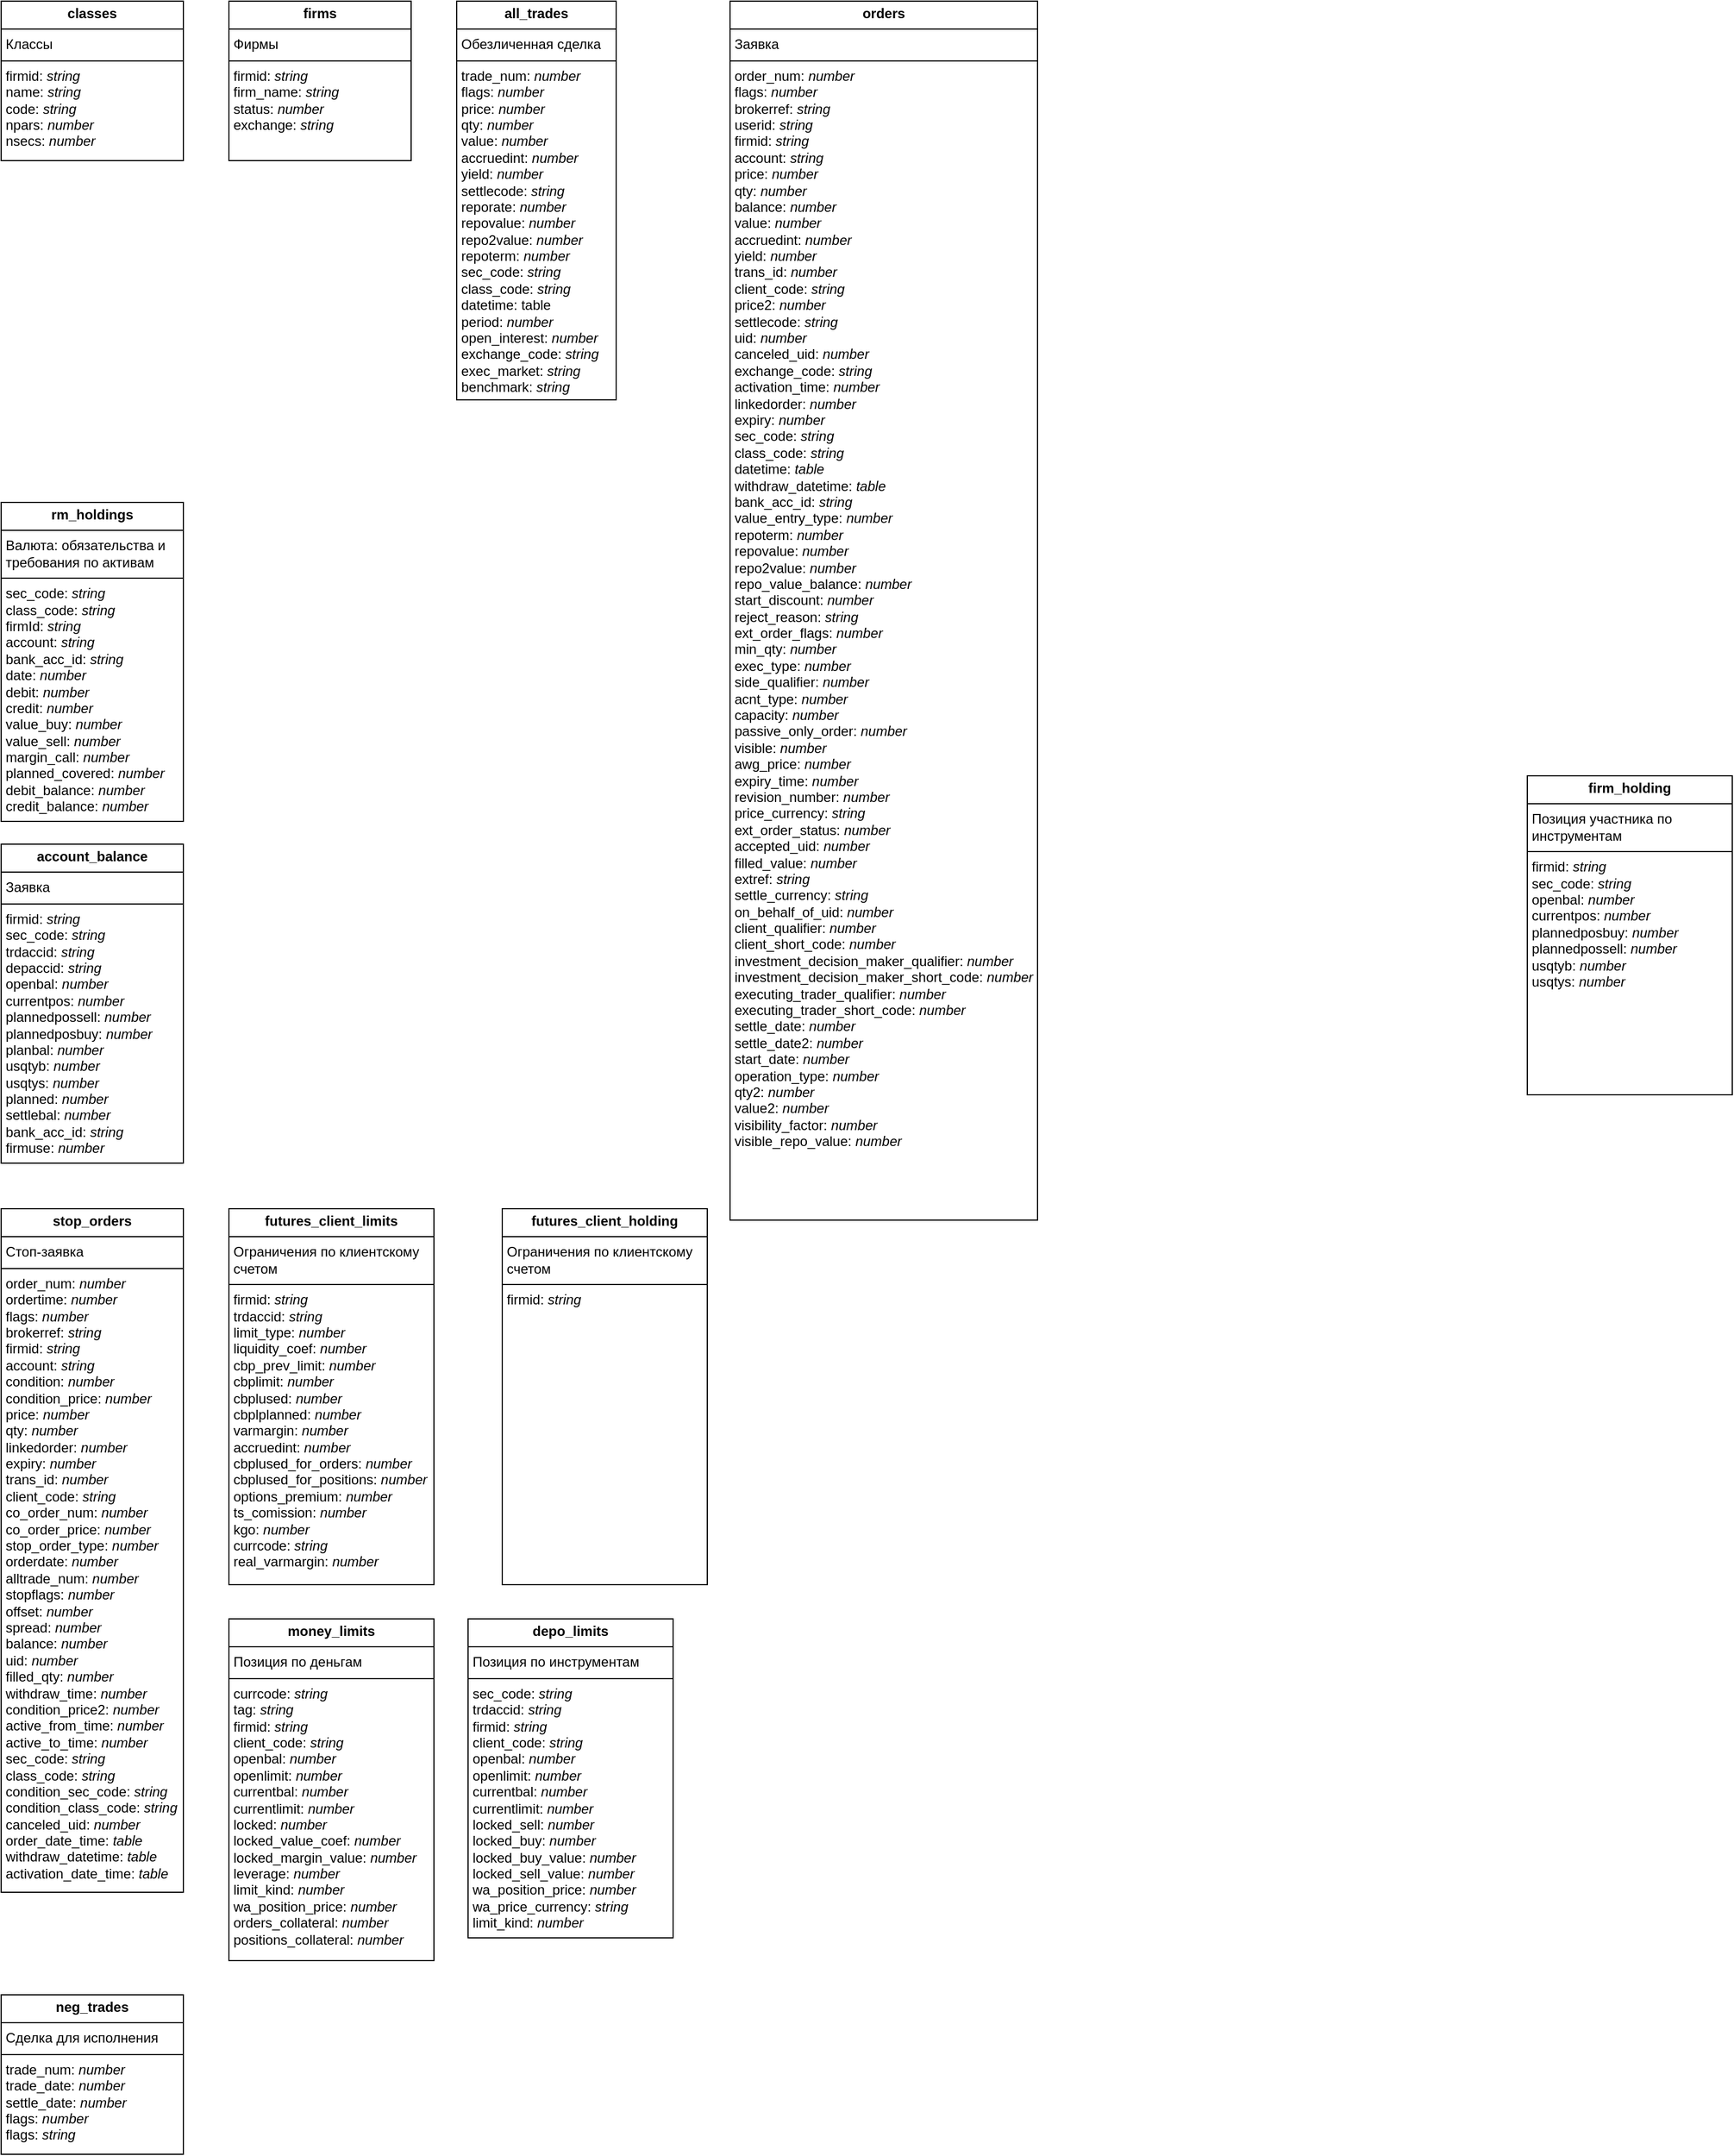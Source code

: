 <mxfile version="25.0.3">
  <diagram name="Page-1" id="c4acf3e9-155e-7222-9cf6-157b1a14988f">
    <mxGraphModel dx="1143" dy="1755" grid="1" gridSize="10" guides="1" tooltips="1" connect="1" arrows="1" fold="1" page="1" pageScale="1" pageWidth="850" pageHeight="1100" background="none" math="0" shadow="0">
      <root>
        <mxCell id="0" />
        <mxCell id="1" parent="0" />
        <mxCell id="q_UCc-18Xy8fkIxG4art-5" value="&lt;p style=&quot;margin:0px;margin-top:4px;text-align:center;&quot;&gt;&lt;b&gt;rm_holdings&lt;/b&gt;&lt;/p&gt;&lt;hr size=&quot;1&quot; style=&quot;border-style:solid;&quot;&gt;&lt;p style=&quot;margin:0px;margin-left:4px;&quot;&gt;Валюта: обязательства и требования по активам&lt;/p&gt;&lt;hr size=&quot;1&quot; style=&quot;border-style:solid;&quot;&gt;&lt;p style=&quot;margin:0px;margin-left:4px;&quot;&gt;sec_code: &lt;i&gt;string&lt;/i&gt;&lt;/p&gt;&lt;p style=&quot;margin:0px;margin-left:4px;&quot;&gt;class_code:&amp;nbsp;&lt;i style=&quot;background-color: initial;&quot;&gt;string&lt;/i&gt;&lt;/p&gt;&lt;p style=&quot;margin:0px;margin-left:4px;&quot;&gt;&lt;span style=&quot;background-color: initial;&quot;&gt;firmId:&amp;nbsp;&lt;/span&gt;&lt;i style=&quot;background-color: initial;&quot;&gt;string&lt;/i&gt;&lt;/p&gt;&lt;p style=&quot;margin:0px;margin-left:4px;&quot;&gt;&lt;span style=&quot;background-color: initial;&quot;&gt;account:&amp;nbsp;&lt;/span&gt;&lt;i style=&quot;background-color: initial;&quot;&gt;string&lt;/i&gt;&lt;/p&gt;&lt;p style=&quot;margin:0px;margin-left:4px;&quot;&gt;&lt;span style=&quot;background-color: initial;&quot;&gt;bank_acc_id:&amp;nbsp;&lt;/span&gt;&lt;i style=&quot;background-color: initial;&quot;&gt;string&lt;/i&gt;&lt;/p&gt;&lt;p style=&quot;margin:0px;margin-left:4px;&quot;&gt;&lt;span style=&quot;background-color: initial;&quot;&gt;date:&amp;nbsp;&lt;/span&gt;&lt;span style=&quot;background-color: initial;&quot;&gt;&lt;i&gt;number&lt;/i&gt;&lt;/span&gt;&lt;/p&gt;&lt;p style=&quot;margin:0px;margin-left:4px;&quot;&gt;&lt;span style=&quot;background-color: initial;&quot;&gt;debit:&amp;nbsp;&lt;/span&gt;&lt;i style=&quot;background-color: initial;&quot;&gt;number&lt;/i&gt;&lt;/p&gt;&lt;p style=&quot;margin:0px;margin-left:4px;&quot;&gt;&lt;span style=&quot;background-color: initial;&quot;&gt;credit:&amp;nbsp;&lt;/span&gt;&lt;i style=&quot;background-color: initial;&quot;&gt;number&lt;/i&gt;&lt;/p&gt;&lt;p style=&quot;margin:0px;margin-left:4px;&quot;&gt;&lt;span style=&quot;background-color: initial;&quot;&gt;value_buy:&amp;nbsp;&lt;/span&gt;&lt;i style=&quot;background-color: initial;&quot;&gt;number&lt;/i&gt;&lt;/p&gt;&lt;p style=&quot;margin:0px;margin-left:4px;&quot;&gt;&lt;span style=&quot;background-color: initial;&quot;&gt;value_sell:&amp;nbsp;&lt;/span&gt;&lt;i style=&quot;background-color: initial;&quot;&gt;number&lt;/i&gt;&lt;/p&gt;&lt;p style=&quot;margin:0px;margin-left:4px;&quot;&gt;&lt;span style=&quot;background-color: initial;&quot;&gt;margin_call:&amp;nbsp;&lt;/span&gt;&lt;i style=&quot;background-color: initial;&quot;&gt;number&lt;/i&gt;&lt;/p&gt;&lt;p style=&quot;margin:0px;margin-left:4px;&quot;&gt;&lt;span style=&quot;background-color: initial;&quot;&gt;planned_covered:&amp;nbsp;&lt;/span&gt;&lt;i style=&quot;background-color: initial;&quot;&gt;number&lt;/i&gt;&lt;/p&gt;&lt;p style=&quot;margin:0px;margin-left:4px;&quot;&gt;&lt;span style=&quot;background-color: initial;&quot;&gt;debit_balance:&amp;nbsp;&lt;/span&gt;&lt;i style=&quot;background-color: initial;&quot;&gt;number&lt;/i&gt;&lt;/p&gt;&lt;p style=&quot;margin:0px;margin-left:4px;&quot;&gt;&lt;span style=&quot;background-color: initial;&quot;&gt;credit_balance:&amp;nbsp;&lt;/span&gt;&lt;i style=&quot;background-color: initial;&quot;&gt;number&lt;/i&gt;&lt;/p&gt;&lt;p style=&quot;margin:0px;margin-left:4px;&quot;&gt;&lt;span style=&quot;background-color: initial;&quot;&gt;&lt;i&gt;&lt;br&gt;&lt;/i&gt;&lt;/span&gt;&lt;/p&gt;" style="verticalAlign=top;align=left;overflow=fill;html=1;whiteSpace=wrap;" vertex="1" parent="1">
          <mxGeometry x="40" y="40" width="160" height="280" as="geometry" />
        </mxCell>
        <mxCell id="q_UCc-18Xy8fkIxG4art-6" value="&lt;p style=&quot;margin:0px;margin-top:4px;text-align:center;&quot;&gt;&lt;b&gt;classes&lt;/b&gt;&lt;/p&gt;&lt;hr size=&quot;1&quot; style=&quot;border-style:solid;&quot;&gt;&lt;p style=&quot;margin:0px;margin-left:4px;&quot;&gt;Классы&lt;/p&gt;&lt;hr size=&quot;1&quot; style=&quot;border-style:solid;&quot;&gt;&lt;p style=&quot;margin:0px;margin-left:4px;&quot;&gt;firmid: &lt;i&gt;string&lt;/i&gt;&lt;/p&gt;&lt;p style=&quot;margin:0px;margin-left:4px;&quot;&gt;name:&amp;nbsp;&lt;i style=&quot;background-color: initial;&quot;&gt;string&lt;/i&gt;&lt;/p&gt;&lt;p style=&quot;margin:0px;margin-left:4px;&quot;&gt;&lt;span style=&quot;background-color: initial;&quot;&gt;code:&amp;nbsp;&lt;/span&gt;&lt;i style=&quot;background-color: initial;&quot;&gt;string&lt;/i&gt;&lt;/p&gt;&lt;p style=&quot;margin:0px;margin-left:4px;&quot;&gt;&lt;span style=&quot;background-color: initial;&quot;&gt;npars:&amp;nbsp;&lt;/span&gt;&lt;span style=&quot;background-color: initial;&quot;&gt;&lt;i&gt;number&lt;/i&gt;&lt;/span&gt;&lt;/p&gt;&lt;p style=&quot;margin:0px;margin-left:4px;&quot;&gt;&lt;span style=&quot;background-color: initial;&quot;&gt;nsecs:&amp;nbsp;&lt;/span&gt;&lt;i style=&quot;background-color: initial;&quot;&gt;number&lt;/i&gt;&lt;/p&gt;&lt;p style=&quot;margin:0px;margin-left:4px;&quot;&gt;&lt;span style=&quot;background-color: initial;&quot;&gt;&lt;i&gt;&lt;br&gt;&lt;/i&gt;&lt;/span&gt;&lt;/p&gt;" style="verticalAlign=top;align=left;overflow=fill;html=1;whiteSpace=wrap;" vertex="1" parent="1">
          <mxGeometry x="40" y="-400" width="160" height="140" as="geometry" />
        </mxCell>
        <mxCell id="q_UCc-18Xy8fkIxG4art-7" value="&lt;p style=&quot;margin:0px;margin-top:4px;text-align:center;&quot;&gt;&lt;b&gt;all_trades&lt;/b&gt;&lt;/p&gt;&lt;hr size=&quot;1&quot; style=&quot;border-style:solid;&quot;&gt;&lt;p style=&quot;margin:0px;margin-left:4px;&quot;&gt;Обезличенная сделка&lt;/p&gt;&lt;hr size=&quot;1&quot; style=&quot;border-style:solid;&quot;&gt;&lt;p style=&quot;margin:0px;margin-left:4px;&quot;&gt;trade_num:&amp;nbsp;&lt;i style=&quot;background-color: initial;&quot;&gt;number&lt;/i&gt;&lt;/p&gt;&lt;p style=&quot;margin:0px;margin-left:4px;&quot;&gt;flags:&amp;nbsp;&lt;i style=&quot;background-color: initial;&quot;&gt;number&lt;/i&gt;&lt;/p&gt;&lt;p style=&quot;margin:0px;margin-left:4px;&quot;&gt;&lt;span style=&quot;background-color: initial;&quot;&gt;price:&amp;nbsp;&lt;/span&gt;&lt;i style=&quot;background-color: initial;&quot;&gt;number&lt;/i&gt;&lt;/p&gt;&lt;p style=&quot;margin:0px;margin-left:4px;&quot;&gt;qty:&amp;nbsp;&lt;i style=&quot;background-color: initial;&quot;&gt;number&lt;/i&gt;&lt;/p&gt;&lt;p style=&quot;margin:0px;margin-left:4px;&quot;&gt;&lt;span style=&quot;background-color: initial;&quot;&gt;value:&amp;nbsp;&lt;/span&gt;&lt;i style=&quot;background-color: initial;&quot;&gt;number&lt;/i&gt;&lt;/p&gt;&lt;p style=&quot;margin:0px;margin-left:4px;&quot;&gt;accruedint:&amp;nbsp;&lt;i style=&quot;background-color: initial;&quot;&gt;number&lt;/i&gt;&lt;/p&gt;&lt;p style=&quot;margin:0px;margin-left:4px;&quot;&gt;yield:&amp;nbsp;&lt;i style=&quot;background-color: initial;&quot;&gt;number&lt;/i&gt;&lt;/p&gt;&lt;p style=&quot;margin:0px;margin-left:4px;&quot;&gt;&lt;span style=&quot;background-color: initial;&quot;&gt;settlecode:&amp;nbsp;&lt;/span&gt;&lt;span style=&quot;background-color: initial;&quot;&gt;&lt;i&gt;string&lt;/i&gt;&lt;/span&gt;&lt;/p&gt;&lt;p style=&quot;margin:0px;margin-left:4px;&quot;&gt;reporate:&amp;nbsp;&lt;i style=&quot;background-color: initial;&quot;&gt;number&lt;/i&gt;&lt;/p&gt;&lt;p style=&quot;margin:0px;margin-left:4px;&quot;&gt;&lt;span style=&quot;background-color: initial;&quot;&gt;repovalue:&amp;nbsp;&lt;/span&gt;&lt;i style=&quot;background-color: initial;&quot;&gt;number&lt;/i&gt;&lt;/p&gt;&lt;p style=&quot;margin:0px;margin-left:4px;&quot;&gt;&lt;span style=&quot;background-color: initial;&quot;&gt;repo2value:&amp;nbsp;&lt;/span&gt;&lt;i style=&quot;background-color: initial;&quot;&gt;number&lt;/i&gt;&lt;/p&gt;&lt;p style=&quot;margin:0px;margin-left:4px;&quot;&gt;repoterm:&amp;nbsp;&lt;i style=&quot;background-color: initial;&quot;&gt;number&lt;/i&gt;&lt;/p&gt;&lt;p style=&quot;margin:0px;margin-left:4px;&quot;&gt;&lt;span style=&quot;background-color: initial;&quot;&gt;sec_code:&amp;nbsp;&lt;/span&gt;&lt;i style=&quot;background-color: initial;&quot;&gt;string&lt;/i&gt;&lt;/p&gt;&lt;p style=&quot;margin:0px;margin-left:4px;&quot;&gt;&lt;span style=&quot;background-color: initial;&quot;&gt;class_code:&amp;nbsp;&lt;/span&gt;&lt;i style=&quot;background-color: initial;&quot;&gt;string&lt;/i&gt;&lt;/p&gt;&lt;p style=&quot;margin:0px;margin-left:4px;&quot;&gt;datetime: table&lt;/p&gt;&lt;p style=&quot;margin:0px;margin-left:4px;&quot;&gt;period:&amp;nbsp;&lt;i style=&quot;background-color: initial;&quot;&gt;number&lt;/i&gt;&lt;/p&gt;&lt;p style=&quot;margin:0px;margin-left:4px;&quot;&gt;&lt;span style=&quot;background-color: initial;&quot;&gt;open_interest:&amp;nbsp;&lt;/span&gt;&lt;i style=&quot;background-color: initial;&quot;&gt;number&lt;/i&gt;&lt;/p&gt;&lt;p style=&quot;margin:0px;margin-left:4px;&quot;&gt;exchange_code:&amp;nbsp;&lt;i style=&quot;background-color: initial;&quot;&gt;string&lt;/i&gt;&lt;/p&gt;&lt;p style=&quot;margin:0px;margin-left:4px;&quot;&gt;exec_market:&amp;nbsp;&lt;i style=&quot;background-color: initial;&quot;&gt;string&lt;/i&gt;&lt;/p&gt;&lt;p style=&quot;margin:0px;margin-left:4px;&quot;&gt;&lt;span style=&quot;background-color: initial;&quot;&gt;benchmark:&amp;nbsp;&lt;/span&gt;&lt;i style=&quot;background-color: initial;&quot;&gt;string&lt;/i&gt;&lt;/p&gt;" style="verticalAlign=top;align=left;overflow=fill;html=1;whiteSpace=wrap;" vertex="1" parent="1">
          <mxGeometry x="440" y="-400" width="140" height="350" as="geometry" />
        </mxCell>
        <mxCell id="q_UCc-18Xy8fkIxG4art-8" value="&lt;p style=&quot;margin:0px;margin-top:4px;text-align:center;&quot;&gt;&lt;b&gt;orders&lt;/b&gt;&lt;/p&gt;&lt;hr size=&quot;1&quot; style=&quot;border-style:solid;&quot;&gt;&lt;p style=&quot;margin:0px;margin-left:4px;&quot;&gt;Заявка&amp;nbsp;&lt;/p&gt;&lt;hr size=&quot;1&quot; style=&quot;border-style:solid;&quot;&gt;&lt;p style=&quot;margin:0px;margin-left:4px;&quot;&gt;order_num:&amp;nbsp;&lt;i style=&quot;background-color: initial;&quot;&gt;number&lt;/i&gt;&lt;/p&gt;&lt;p style=&quot;margin:0px;margin-left:4px;&quot;&gt;&lt;span style=&quot;background-color: initial;&quot;&gt;flags:&amp;nbsp;&lt;/span&gt;&lt;i style=&quot;background-color: initial;&quot;&gt;number&lt;/i&gt;&lt;/p&gt;&lt;p style=&quot;margin:0px;margin-left:4px;&quot;&gt;&lt;span style=&quot;background-color: initial;&quot;&gt;brokerref:&amp;nbsp;&lt;/span&gt;&lt;i style=&quot;background-color: initial;&quot;&gt;string&lt;/i&gt;&lt;/p&gt;&lt;p style=&quot;margin:0px;margin-left:4px;&quot;&gt;&lt;span style=&quot;background-color: initial;&quot;&gt;userid:&amp;nbsp;&lt;/span&gt;&lt;i style=&quot;background-color: initial;&quot;&gt;string&lt;/i&gt;&lt;/p&gt;&lt;p style=&quot;margin:0px;margin-left:4px;&quot;&gt;&lt;span style=&quot;background-color: initial;&quot;&gt;firmid:&amp;nbsp;&lt;/span&gt;&lt;i style=&quot;background-color: initial;&quot;&gt;string&lt;/i&gt;&lt;/p&gt;&lt;p style=&quot;margin:0px;margin-left:4px;&quot;&gt;&lt;span style=&quot;background-color: initial;&quot;&gt;account:&amp;nbsp;&lt;/span&gt;&lt;i style=&quot;background-color: initial;&quot;&gt;string&lt;/i&gt;&lt;/p&gt;&lt;p style=&quot;margin:0px;margin-left:4px;&quot;&gt;&lt;span style=&quot;background-color: initial;&quot;&gt;price:&amp;nbsp;&lt;/span&gt;&lt;i style=&quot;background-color: initial;&quot;&gt;number&lt;/i&gt;&lt;/p&gt;&lt;p style=&quot;margin:0px;margin-left:4px;&quot;&gt;&lt;span style=&quot;background-color: initial;&quot;&gt;qty:&amp;nbsp;&lt;/span&gt;&lt;i style=&quot;background-color: initial;&quot;&gt;number&lt;/i&gt;&lt;/p&gt;&lt;p style=&quot;margin:0px;margin-left:4px;&quot;&gt;&lt;span style=&quot;background-color: initial;&quot;&gt;balance:&amp;nbsp;&lt;/span&gt;&lt;i style=&quot;background-color: initial;&quot;&gt;number&lt;/i&gt;&lt;/p&gt;&lt;p style=&quot;margin:0px;margin-left:4px;&quot;&gt;&lt;span style=&quot;background-color: initial;&quot;&gt;value:&amp;nbsp;&lt;/span&gt;&lt;i style=&quot;background-color: initial;&quot;&gt;number&lt;/i&gt;&lt;/p&gt;&lt;p style=&quot;margin:0px;margin-left:4px;&quot;&gt;&lt;span style=&quot;background-color: initial;&quot;&gt;accruedint:&amp;nbsp;&lt;/span&gt;&lt;i style=&quot;background-color: initial;&quot;&gt;number&lt;/i&gt;&lt;/p&gt;&lt;p style=&quot;margin:0px;margin-left:4px;&quot;&gt;&lt;span style=&quot;background-color: initial;&quot;&gt;yield:&amp;nbsp;&lt;/span&gt;&lt;i style=&quot;background-color: initial;&quot;&gt;number&lt;/i&gt;&lt;/p&gt;&lt;p style=&quot;margin:0px;margin-left:4px;&quot;&gt;&lt;span style=&quot;background-color: initial;&quot;&gt;trans_id:&amp;nbsp;&lt;/span&gt;&lt;i style=&quot;background-color: initial;&quot;&gt;number&lt;/i&gt;&lt;/p&gt;&lt;p style=&quot;margin:0px;margin-left:4px;&quot;&gt;&lt;span style=&quot;background-color: initial;&quot;&gt;client_code:&amp;nbsp;&lt;/span&gt;&lt;i style=&quot;background-color: initial;&quot;&gt;string&lt;/i&gt;&lt;/p&gt;&lt;p style=&quot;margin:0px;margin-left:4px;&quot;&gt;&lt;span style=&quot;background-color: initial;&quot;&gt;price2:&amp;nbsp;&lt;/span&gt;&lt;i style=&quot;background-color: initial;&quot;&gt;number&lt;/i&gt;&lt;/p&gt;&lt;p style=&quot;margin:0px;margin-left:4px;&quot;&gt;&lt;span style=&quot;background-color: initial;&quot;&gt;settlecode:&amp;nbsp;&lt;/span&gt;&lt;i style=&quot;background-color: initial;&quot;&gt;string&lt;/i&gt;&lt;/p&gt;&lt;p style=&quot;margin:0px;margin-left:4px;&quot;&gt;&lt;span style=&quot;background-color: initial;&quot;&gt;uid:&amp;nbsp;&lt;/span&gt;&lt;i style=&quot;background-color: initial;&quot;&gt;number&lt;/i&gt;&lt;/p&gt;&lt;p style=&quot;margin:0px;margin-left:4px;&quot;&gt;&lt;span style=&quot;background-color: initial;&quot;&gt;canceled_uid:&amp;nbsp;&lt;/span&gt;&lt;i style=&quot;background-color: initial;&quot;&gt;number&lt;/i&gt;&lt;/p&gt;&lt;p style=&quot;margin:0px;margin-left:4px;&quot;&gt;&lt;span style=&quot;background-color: initial;&quot;&gt;exchange_code:&amp;nbsp;&lt;/span&gt;&lt;i style=&quot;background-color: initial;&quot;&gt;string&lt;/i&gt;&lt;/p&gt;&lt;p style=&quot;margin:0px;margin-left:4px;&quot;&gt;&lt;span style=&quot;background-color: initial;&quot;&gt;activation_time:&amp;nbsp;&lt;/span&gt;&lt;i style=&quot;background-color: initial;&quot;&gt;number&lt;/i&gt;&lt;/p&gt;&lt;p style=&quot;margin:0px;margin-left:4px;&quot;&gt;&lt;span style=&quot;background-color: initial;&quot;&gt;linkedorder:&amp;nbsp;&lt;/span&gt;&lt;i style=&quot;background-color: initial;&quot;&gt;number&lt;/i&gt;&lt;/p&gt;&lt;p style=&quot;margin:0px;margin-left:4px;&quot;&gt;&lt;span style=&quot;background-color: initial;&quot;&gt;expiry:&amp;nbsp;&lt;/span&gt;&lt;i style=&quot;background-color: initial;&quot;&gt;number&lt;/i&gt;&lt;/p&gt;&lt;p style=&quot;margin:0px;margin-left:4px;&quot;&gt;&lt;i style=&quot;background-color: initial;&quot;&gt;&lt;/i&gt;&lt;/p&gt;&lt;p style=&quot;margin:0px;margin-left:4px;&quot;&gt;sec_code:&amp;nbsp;&lt;i style=&quot;background-color: initial;&quot;&gt;string&lt;/i&gt;&lt;/p&gt;&lt;p style=&quot;margin:0px;margin-left:4px;&quot;&gt;&lt;span style=&quot;background-color: initial;&quot;&gt;class_code:&lt;/span&gt;&lt;i style=&quot;background-color: initial;&quot;&gt;&amp;nbsp;&lt;/i&gt;&lt;i style=&quot;background-color: initial;&quot;&gt;string&lt;/i&gt;&lt;/p&gt;&lt;p style=&quot;margin:0px;margin-left:4px;&quot;&gt;&lt;span style=&quot;background-color: initial;&quot;&gt;datetime: &lt;i&gt;table&lt;/i&gt;&lt;/span&gt;&lt;/p&gt;&lt;p style=&quot;margin:0px;margin-left:4px;&quot;&gt;&lt;span style=&quot;background-color: initial;&quot;&gt;withdraw_datetime:&amp;nbsp;&lt;/span&gt;&lt;i style=&quot;background-color: initial;&quot;&gt;table&lt;/i&gt;&lt;/p&gt;&lt;p style=&quot;margin:0px;margin-left:4px;&quot;&gt;&lt;span style=&quot;background-color: initial;&quot;&gt;bank_acc_id:&amp;nbsp;&lt;/span&gt;&lt;i style=&quot;background-color: initial;&quot;&gt;string&lt;/i&gt;&lt;/p&gt;&lt;p style=&quot;margin:0px;margin-left:4px;&quot;&gt;&lt;span style=&quot;background-color: initial;&quot;&gt;value_entry_type:&amp;nbsp;&lt;/span&gt;&lt;i style=&quot;background-color: initial;&quot;&gt;number&lt;/i&gt;&lt;/p&gt;&lt;p style=&quot;margin:0px;margin-left:4px;&quot;&gt;&lt;span style=&quot;background-color: initial;&quot;&gt;repoterm:&amp;nbsp;&lt;/span&gt;&lt;i style=&quot;background-color: initial;&quot;&gt;number&lt;/i&gt;&lt;/p&gt;&lt;p style=&quot;margin:0px;margin-left:4px;&quot;&gt;&lt;span style=&quot;background-color: initial;&quot;&gt;repovalue:&amp;nbsp;&lt;/span&gt;&lt;i style=&quot;background-color: initial;&quot;&gt;number&lt;/i&gt;&lt;/p&gt;&lt;p style=&quot;margin:0px;margin-left:4px;&quot;&gt;&lt;span style=&quot;background-color: initial;&quot;&gt;repo2value:&amp;nbsp;&lt;/span&gt;&lt;i style=&quot;background-color: initial;&quot;&gt;number&lt;/i&gt;&lt;/p&gt;&lt;p style=&quot;margin:0px;margin-left:4px;&quot;&gt;&lt;span style=&quot;background-color: initial;&quot;&gt;repo_value_balance:&amp;nbsp;&lt;/span&gt;&lt;i style=&quot;background-color: initial;&quot;&gt;number&lt;/i&gt;&lt;/p&gt;&lt;p style=&quot;margin:0px;margin-left:4px;&quot;&gt;&lt;span style=&quot;background-color: initial;&quot;&gt;start_discount:&amp;nbsp;&lt;/span&gt;&lt;i style=&quot;background-color: initial;&quot;&gt;number&lt;/i&gt;&lt;/p&gt;&lt;p style=&quot;margin:0px;margin-left:4px;&quot;&gt;&lt;span style=&quot;background-color: initial;&quot;&gt;reject_reason:&amp;nbsp;&lt;/span&gt;&lt;i style=&quot;background-color: initial;&quot;&gt;string&lt;/i&gt;&lt;/p&gt;&lt;p style=&quot;margin:0px;margin-left:4px;&quot;&gt;&lt;span style=&quot;background-color: initial;&quot;&gt;ext_order_flags:&amp;nbsp;&lt;/span&gt;&lt;i style=&quot;background-color: initial;&quot;&gt;number&lt;/i&gt;&lt;/p&gt;&lt;p style=&quot;margin:0px;margin-left:4px;&quot;&gt;&lt;span style=&quot;background-color: initial;&quot;&gt;min_qty:&amp;nbsp;&lt;/span&gt;&lt;i style=&quot;background-color: initial;&quot;&gt;number&lt;/i&gt;&lt;/p&gt;&lt;p style=&quot;margin:0px;margin-left:4px;&quot;&gt;&lt;span style=&quot;background-color: initial;&quot;&gt;exec_type:&amp;nbsp;&lt;/span&gt;&lt;i style=&quot;background-color: initial;&quot;&gt;number&lt;/i&gt;&lt;/p&gt;&lt;p style=&quot;margin:0px;margin-left:4px;&quot;&gt;&lt;span style=&quot;background-color: initial;&quot;&gt;side_qualifier:&amp;nbsp;&lt;/span&gt;&lt;i style=&quot;background-color: initial;&quot;&gt;number&lt;/i&gt;&lt;/p&gt;&lt;p style=&quot;margin:0px;margin-left:4px;&quot;&gt;&lt;span style=&quot;background-color: initial;&quot;&gt;acnt_type:&amp;nbsp;&lt;/span&gt;&lt;i style=&quot;background-color: initial;&quot;&gt;number&lt;/i&gt;&lt;/p&gt;&lt;p style=&quot;margin:0px;margin-left:4px;&quot;&gt;capacity:&amp;nbsp;&lt;i style=&quot;background-color: initial;&quot;&gt;number&lt;/i&gt;&lt;/p&gt;&lt;p style=&quot;margin:0px;margin-left:4px;&quot;&gt;&lt;span style=&quot;background-color: initial;&quot;&gt;passive_only_order:&amp;nbsp;&lt;/span&gt;&lt;i style=&quot;background-color: initial;&quot;&gt;number&lt;/i&gt;&lt;/p&gt;&lt;p style=&quot;margin:0px;margin-left:4px;&quot;&gt;&lt;span style=&quot;background-color: initial;&quot;&gt;visible:&amp;nbsp;&lt;/span&gt;&lt;i style=&quot;background-color: initial;&quot;&gt;number&lt;/i&gt;&lt;/p&gt;&lt;p style=&quot;margin:0px;margin-left:4px;&quot;&gt;&lt;span style=&quot;background-color: initial;&quot;&gt;awg_price:&amp;nbsp;&lt;/span&gt;&lt;i style=&quot;background-color: initial;&quot;&gt;number&lt;/i&gt;&lt;/p&gt;&lt;p style=&quot;margin:0px;margin-left:4px;&quot;&gt;&lt;span style=&quot;background-color: initial;&quot;&gt;expiry_time:&amp;nbsp;&lt;/span&gt;&lt;i style=&quot;background-color: initial;&quot;&gt;number&lt;/i&gt;&lt;/p&gt;&lt;p style=&quot;margin:0px;margin-left:4px;&quot;&gt;&lt;span style=&quot;background-color: initial;&quot;&gt;revision_number:&amp;nbsp;&lt;/span&gt;&lt;i style=&quot;background-color: initial;&quot;&gt;number&lt;/i&gt;&lt;/p&gt;&lt;p style=&quot;margin:0px;margin-left:4px;&quot;&gt;&lt;span style=&quot;background-color: initial;&quot;&gt;price_currency:&amp;nbsp;&lt;/span&gt;&lt;i style=&quot;background-color: initial;&quot;&gt;string&lt;/i&gt;&lt;/p&gt;&lt;p style=&quot;margin:0px;margin-left:4px;&quot;&gt;&lt;span style=&quot;background-color: initial;&quot;&gt;ext_order_status:&amp;nbsp;&lt;/span&gt;&lt;i style=&quot;background-color: initial;&quot;&gt;number&lt;/i&gt;&lt;/p&gt;&lt;p style=&quot;margin:0px;margin-left:4px;&quot;&gt;&lt;span style=&quot;background-color: initial;&quot;&gt;accepted_uid:&amp;nbsp;&lt;/span&gt;&lt;i style=&quot;background-color: initial;&quot;&gt;number&lt;/i&gt;&lt;/p&gt;&lt;p style=&quot;margin:0px;margin-left:4px;&quot;&gt;&lt;span style=&quot;background-color: initial;&quot;&gt;filled_value:&amp;nbsp;&lt;/span&gt;&lt;i style=&quot;background-color: initial;&quot;&gt;number&lt;/i&gt;&lt;/p&gt;&lt;p style=&quot;margin:0px;margin-left:4px;&quot;&gt;&lt;span style=&quot;background-color: initial;&quot;&gt;extref:&amp;nbsp;&lt;/span&gt;&lt;i style=&quot;background-color: initial;&quot;&gt;string&lt;/i&gt;&lt;/p&gt;&lt;p style=&quot;margin:0px;margin-left:4px;&quot;&gt;&lt;span style=&quot;background-color: initial;&quot;&gt;settle_currency:&amp;nbsp;&lt;/span&gt;&lt;i style=&quot;background-color: initial;&quot;&gt;string&lt;/i&gt;&lt;/p&gt;&lt;p style=&quot;margin:0px;margin-left:4px;&quot;&gt;&lt;span style=&quot;background-color: initial;&quot;&gt;on_behalf_of_uid:&amp;nbsp;&lt;/span&gt;&lt;i style=&quot;background-color: initial;&quot;&gt;number&lt;/i&gt;&lt;/p&gt;&lt;p style=&quot;margin:0px;margin-left:4px;&quot;&gt;&lt;span style=&quot;background-color: initial;&quot;&gt;client_qualifier:&amp;nbsp;&lt;/span&gt;&lt;i style=&quot;background-color: initial;&quot;&gt;number&lt;/i&gt;&lt;/p&gt;&lt;p style=&quot;margin:0px;margin-left:4px;&quot;&gt;&lt;span style=&quot;background-color: initial;&quot;&gt;client_short_code:&amp;nbsp;&lt;/span&gt;&lt;i style=&quot;background-color: initial;&quot;&gt;number&lt;/i&gt;&lt;/p&gt;&lt;p style=&quot;margin:0px;margin-left:4px;&quot;&gt;&lt;span style=&quot;background-color: initial;&quot;&gt;investment_decision_maker_qualifier:&amp;nbsp;&lt;/span&gt;&lt;i style=&quot;background-color: initial;&quot;&gt;number&lt;/i&gt;&lt;/p&gt;&lt;p style=&quot;margin:0px;margin-left:4px;&quot;&gt;&lt;span style=&quot;background-color: initial;&quot;&gt;investment_decision_maker_short_code:&amp;nbsp;&lt;/span&gt;&lt;i style=&quot;background-color: initial;&quot;&gt;number&lt;/i&gt;&lt;/p&gt;&lt;p style=&quot;margin:0px;margin-left:4px;&quot;&gt;&lt;span style=&quot;background-color: initial;&quot;&gt;executing_trader_qualifier:&amp;nbsp;&lt;/span&gt;&lt;i style=&quot;background-color: initial;&quot;&gt;number&lt;/i&gt;&lt;/p&gt;&lt;p style=&quot;margin:0px;margin-left:4px;&quot;&gt;&lt;span style=&quot;background-color: initial;&quot;&gt;executing_trader_short_code:&amp;nbsp;&lt;/span&gt;&lt;i style=&quot;background-color: initial;&quot;&gt;number&lt;/i&gt;&lt;/p&gt;&lt;p style=&quot;margin:0px;margin-left:4px;&quot;&gt;&lt;span style=&quot;background-color: initial;&quot;&gt;settle_date:&amp;nbsp;&lt;/span&gt;&lt;i style=&quot;background-color: initial;&quot;&gt;number&lt;/i&gt;&lt;/p&gt;&lt;p style=&quot;margin:0px;margin-left:4px;&quot;&gt;&lt;span style=&quot;background-color: initial;&quot;&gt;settle_date2:&amp;nbsp;&lt;/span&gt;&lt;i style=&quot;background-color: initial;&quot;&gt;number&lt;/i&gt;&lt;/p&gt;&lt;p style=&quot;margin:0px;margin-left:4px;&quot;&gt;&lt;span style=&quot;background-color: initial;&quot;&gt;start_date:&amp;nbsp;&lt;/span&gt;&lt;i style=&quot;background-color: initial;&quot;&gt;number&lt;/i&gt;&lt;/p&gt;&lt;p style=&quot;margin:0px;margin-left:4px;&quot;&gt;&lt;span style=&quot;background-color: initial;&quot;&gt;operation_type:&amp;nbsp;&lt;/span&gt;&lt;i style=&quot;background-color: initial;&quot;&gt;number&lt;/i&gt;&lt;/p&gt;&lt;p style=&quot;margin:0px;margin-left:4px;&quot;&gt;&lt;span style=&quot;background-color: initial;&quot;&gt;qty2:&amp;nbsp;&lt;/span&gt;&lt;i style=&quot;background-color: initial;&quot;&gt;number&lt;/i&gt;&lt;/p&gt;&lt;p style=&quot;margin:0px;margin-left:4px;&quot;&gt;&lt;span style=&quot;background-color: initial;&quot;&gt;value2:&amp;nbsp;&lt;/span&gt;&lt;i style=&quot;background-color: initial;&quot;&gt;number&lt;/i&gt;&lt;/p&gt;&lt;p style=&quot;margin:0px;margin-left:4px;&quot;&gt;&lt;span style=&quot;background-color: initial;&quot;&gt;visibility_factor:&amp;nbsp;&lt;/span&gt;&lt;i style=&quot;background-color: initial;&quot;&gt;number&lt;/i&gt;&lt;/p&gt;&lt;p style=&quot;margin:0px;margin-left:4px;&quot;&gt;&lt;span style=&quot;background-color: initial;&quot;&gt;visible_repo_value:&amp;nbsp;&lt;/span&gt;&lt;i style=&quot;background-color: initial;&quot;&gt;number&lt;/i&gt;&lt;/p&gt;&lt;p style=&quot;margin:0px;margin-left:4px;&quot;&gt;&lt;i style=&quot;background-color: initial;&quot;&gt;&lt;br&gt;&lt;/i&gt;&lt;/p&gt;" style="verticalAlign=top;align=left;overflow=fill;html=1;whiteSpace=wrap;" vertex="1" parent="1">
          <mxGeometry x="680" y="-400" width="270" height="1070" as="geometry" />
        </mxCell>
        <mxCell id="q_UCc-18Xy8fkIxG4art-9" value="&lt;p style=&quot;margin:0px;margin-top:4px;text-align:center;&quot;&gt;&lt;b&gt;account_balance&lt;/b&gt;&lt;/p&gt;&lt;hr size=&quot;1&quot; style=&quot;border-style:solid;&quot;&gt;&lt;p style=&quot;margin:0px;margin-left:4px;&quot;&gt;Заявка&amp;nbsp;&lt;/p&gt;&lt;hr size=&quot;1&quot; style=&quot;border-style:solid;&quot;&gt;&lt;p style=&quot;margin:0px;margin-left:4px;&quot;&gt;firmid:&amp;nbsp;&lt;i style=&quot;background-color: initial;&quot;&gt;string&lt;/i&gt;&lt;/p&gt;&lt;p style=&quot;margin:0px;margin-left:4px;&quot;&gt;&lt;span style=&quot;background-color: initial;&quot;&gt;sec_code:&amp;nbsp;&lt;/span&gt;&lt;i style=&quot;background-color: initial;&quot;&gt;string&lt;/i&gt;&lt;/p&gt;&lt;p style=&quot;margin:0px;margin-left:4px;&quot;&gt;&lt;span style=&quot;background-color: initial;&quot;&gt;trdaccid:&amp;nbsp;&lt;/span&gt;&lt;i style=&quot;background-color: initial;&quot;&gt;string&lt;/i&gt;&lt;/p&gt;&lt;p style=&quot;margin:0px;margin-left:4px;&quot;&gt;&lt;span style=&quot;background-color: initial;&quot;&gt;depaccid:&amp;nbsp;&lt;/span&gt;&lt;i style=&quot;background-color: initial;&quot;&gt;string&lt;/i&gt;&lt;/p&gt;&lt;p style=&quot;margin:0px;margin-left:4px;&quot;&gt;&lt;span style=&quot;background-color: initial;&quot;&gt;openbal:&amp;nbsp;&lt;/span&gt;&lt;i style=&quot;background-color: initial;&quot;&gt;number&lt;/i&gt;&lt;/p&gt;&lt;p style=&quot;margin:0px;margin-left:4px;&quot;&gt;&lt;span style=&quot;background-color: initial;&quot;&gt;currentpos:&amp;nbsp;&lt;/span&gt;&lt;i style=&quot;background-color: initial;&quot;&gt;number&lt;/i&gt;&lt;/p&gt;&lt;p style=&quot;margin:0px;margin-left:4px;&quot;&gt;&lt;span style=&quot;background-color: initial;&quot;&gt;plannedpossell:&amp;nbsp;&lt;/span&gt;&lt;i style=&quot;background-color: initial;&quot;&gt;number&lt;/i&gt;&lt;/p&gt;&lt;p style=&quot;margin:0px;margin-left:4px;&quot;&gt;&lt;span style=&quot;background-color: initial;&quot;&gt;plannedposbuy:&amp;nbsp;&lt;/span&gt;&lt;i style=&quot;background-color: initial;&quot;&gt;number&lt;/i&gt;&lt;/p&gt;&lt;p style=&quot;margin:0px;margin-left:4px;&quot;&gt;&lt;span style=&quot;background-color: initial;&quot;&gt;planbal:&amp;nbsp;&lt;/span&gt;&lt;i style=&quot;background-color: initial;&quot;&gt;number&lt;/i&gt;&lt;/p&gt;&lt;p style=&quot;margin:0px;margin-left:4px;&quot;&gt;&lt;span style=&quot;background-color: initial;&quot;&gt;usqtyb:&amp;nbsp;&lt;/span&gt;&lt;i style=&quot;background-color: initial;&quot;&gt;number&lt;/i&gt;&lt;/p&gt;&lt;p style=&quot;margin:0px;margin-left:4px;&quot;&gt;&lt;span style=&quot;background-color: initial;&quot;&gt;usqtys:&amp;nbsp;&lt;/span&gt;&lt;i style=&quot;background-color: initial;&quot;&gt;number&lt;/i&gt;&lt;/p&gt;&lt;p style=&quot;margin:0px;margin-left:4px;&quot;&gt;&lt;span style=&quot;background-color: initial;&quot;&gt;planned:&amp;nbsp;&lt;/span&gt;&lt;i style=&quot;background-color: initial;&quot;&gt;number&lt;/i&gt;&lt;/p&gt;&lt;p style=&quot;margin:0px;margin-left:4px;&quot;&gt;&lt;span style=&quot;background-color: initial;&quot;&gt;settlebal:&amp;nbsp;&lt;/span&gt;&lt;i style=&quot;background-color: initial;&quot;&gt;number&lt;/i&gt;&lt;/p&gt;&lt;p style=&quot;margin:0px;margin-left:4px;&quot;&gt;&lt;span style=&quot;background-color: initial;&quot;&gt;bank_acc_id:&amp;nbsp;&lt;/span&gt;&lt;i style=&quot;background-color: initial;&quot;&gt;string&lt;/i&gt;&lt;/p&gt;&lt;p style=&quot;margin:0px;margin-left:4px;&quot;&gt;&lt;span style=&quot;background-color: initial;&quot;&gt;firmuse:&amp;nbsp;&lt;/span&gt;&lt;i style=&quot;background-color: initial;&quot;&gt;number&lt;/i&gt;&lt;/p&gt;" style="verticalAlign=top;align=left;overflow=fill;html=1;whiteSpace=wrap;" vertex="1" parent="1">
          <mxGeometry x="40" y="340" width="160" height="280" as="geometry" />
        </mxCell>
        <mxCell id="q_UCc-18Xy8fkIxG4art-10" value="&lt;p style=&quot;margin:0px;margin-top:4px;text-align:center;&quot;&gt;&lt;b&gt;firm_holding&lt;/b&gt;&lt;/p&gt;&lt;hr size=&quot;1&quot; style=&quot;border-style:solid;&quot;&gt;&lt;p style=&quot;margin:0px;margin-left:4px;&quot;&gt;Позиция участника по инструментам&lt;/p&gt;&lt;hr size=&quot;1&quot; style=&quot;border-style:solid;&quot;&gt;&lt;p style=&quot;margin:0px;margin-left:4px;&quot;&gt;firmid:&amp;nbsp;&lt;i style=&quot;background-color: initial;&quot;&gt;string&lt;/i&gt;&lt;/p&gt;&lt;p style=&quot;margin:0px;margin-left:4px;&quot;&gt;sec_code:&amp;nbsp;&lt;i style=&quot;background-color: initial;&quot;&gt;string&lt;/i&gt;&lt;/p&gt;&lt;p style=&quot;margin:0px;margin-left:4px;&quot;&gt;&lt;span style=&quot;background-color: initial;&quot;&gt;openbal:&amp;nbsp;&lt;/span&gt;&lt;i style=&quot;background-color: initial;&quot;&gt;number&lt;/i&gt;&lt;/p&gt;&lt;p style=&quot;margin:0px;margin-left:4px;&quot;&gt;&lt;span style=&quot;background-color: initial;&quot;&gt;currentpos:&amp;nbsp;&lt;/span&gt;&lt;i style=&quot;background-color: initial;&quot;&gt;number&lt;/i&gt;&lt;/p&gt;&lt;p style=&quot;margin:0px;margin-left:4px;&quot;&gt;&lt;span style=&quot;background-color: initial;&quot;&gt;plannedposbuy:&amp;nbsp;&lt;/span&gt;&lt;i style=&quot;background-color: initial;&quot;&gt;number&lt;/i&gt;&lt;/p&gt;&lt;p style=&quot;margin:0px;margin-left:4px;&quot;&gt;&lt;span style=&quot;background-color: initial;&quot;&gt;plannedpossell:&amp;nbsp;&lt;/span&gt;&lt;i style=&quot;background-color: initial;&quot;&gt;number&lt;/i&gt;&lt;/p&gt;&lt;p style=&quot;margin:0px;margin-left:4px;&quot;&gt;&lt;span style=&quot;background-color: initial;&quot;&gt;usqtyb:&amp;nbsp;&lt;/span&gt;&lt;i style=&quot;background-color: initial;&quot;&gt;number&lt;/i&gt;&lt;/p&gt;&lt;p style=&quot;margin:0px;margin-left:4px;&quot;&gt;&lt;span style=&quot;background-color: initial;&quot;&gt;usqtys:&amp;nbsp;&lt;/span&gt;&lt;i style=&quot;background-color: initial;&quot;&gt;number&lt;/i&gt;&lt;/p&gt;" style="verticalAlign=top;align=left;overflow=fill;html=1;whiteSpace=wrap;" vertex="1" parent="1">
          <mxGeometry x="1380" y="280" width="180" height="280" as="geometry" />
        </mxCell>
        <mxCell id="q_UCc-18Xy8fkIxG4art-11" value="&lt;p style=&quot;margin:0px;margin-top:4px;text-align:center;&quot;&gt;&lt;b&gt;stop_orders&lt;/b&gt;&lt;/p&gt;&lt;hr size=&quot;1&quot; style=&quot;border-style:solid;&quot;&gt;&lt;p style=&quot;margin:0px;margin-left:4px;&quot;&gt;Стоп-заявка&lt;/p&gt;&lt;hr size=&quot;1&quot; style=&quot;border-style:solid;&quot;&gt;&lt;p style=&quot;margin:0px;margin-left:4px;&quot;&gt;order_num:&amp;nbsp;&lt;i style=&quot;background-color: initial;&quot;&gt;number&lt;/i&gt;&lt;/p&gt;&lt;p style=&quot;margin:0px;margin-left:4px;&quot;&gt;&lt;span style=&quot;background-color: initial;&quot;&gt;ordertime:&amp;nbsp;&lt;/span&gt;&lt;i style=&quot;background-color: initial;&quot;&gt;number&lt;/i&gt;&lt;/p&gt;&lt;p style=&quot;margin:0px;margin-left:4px;&quot;&gt;&lt;span style=&quot;background-color: initial;&quot;&gt;flags:&amp;nbsp;&lt;/span&gt;&lt;i style=&quot;background-color: initial;&quot;&gt;number&lt;/i&gt;&lt;/p&gt;&lt;p style=&quot;margin:0px;margin-left:4px;&quot;&gt;&lt;span style=&quot;background-color: initial;&quot;&gt;brokerref: &lt;i&gt;s&lt;/i&gt;&lt;/span&gt;&lt;i style=&quot;background-color: initial;&quot;&gt;tring&lt;/i&gt;&lt;/p&gt;&lt;p style=&quot;margin:0px;margin-left:4px;&quot;&gt;firmid:&amp;nbsp;&lt;span style=&quot;background-color: initial;&quot;&gt;&lt;i&gt;s&lt;/i&gt;&lt;/span&gt;&lt;i style=&quot;background-color: initial;&quot;&gt;tring&lt;/i&gt;&lt;/p&gt;&lt;p style=&quot;margin:0px;margin-left:4px;&quot;&gt;&lt;span style=&quot;background-color: initial;&quot;&gt;account:&amp;nbsp;&lt;/span&gt;&lt;span style=&quot;background-color: initial;&quot;&gt;&lt;i&gt;s&lt;/i&gt;&lt;/span&gt;&lt;i style=&quot;background-color: initial;&quot;&gt;tring&lt;/i&gt;&lt;/p&gt;&lt;p style=&quot;margin:0px;margin-left:4px;&quot;&gt;&lt;span style=&quot;background-color: initial;&quot;&gt;condition:&amp;nbsp;&lt;/span&gt;&lt;i style=&quot;background-color: initial;&quot;&gt;number&lt;/i&gt;&lt;/p&gt;&lt;p style=&quot;margin:0px;margin-left:4px;&quot;&gt;&lt;span style=&quot;background-color: initial;&quot;&gt;condition_price:&amp;nbsp;&lt;/span&gt;&lt;i style=&quot;background-color: initial;&quot;&gt;number&lt;/i&gt;&lt;/p&gt;&lt;p style=&quot;margin:0px;margin-left:4px;&quot;&gt;&lt;span style=&quot;background-color: initial;&quot;&gt;price:&amp;nbsp;&lt;/span&gt;&lt;i style=&quot;background-color: initial;&quot;&gt;number&lt;/i&gt;&lt;/p&gt;&lt;p style=&quot;margin:0px;margin-left:4px;&quot;&gt;&lt;span style=&quot;background-color: initial;&quot;&gt;qty:&amp;nbsp;&lt;/span&gt;&lt;i style=&quot;background-color: initial;&quot;&gt;number&lt;/i&gt;&lt;/p&gt;&lt;p style=&quot;margin:0px;margin-left:4px;&quot;&gt;&lt;span style=&quot;background-color: initial;&quot;&gt;linkedorder:&amp;nbsp;&lt;/span&gt;&lt;i style=&quot;background-color: initial;&quot;&gt;number&lt;/i&gt;&lt;/p&gt;&lt;p style=&quot;margin:0px;margin-left:4px;&quot;&gt;&lt;span style=&quot;background-color: initial;&quot;&gt;expiry:&amp;nbsp;&lt;/span&gt;&lt;i style=&quot;background-color: initial;&quot;&gt;number&lt;/i&gt;&lt;/p&gt;&lt;p style=&quot;margin:0px;margin-left:4px;&quot;&gt;&lt;span style=&quot;background-color: initial;&quot;&gt;trans_id:&amp;nbsp;&lt;/span&gt;&lt;i style=&quot;background-color: initial;&quot;&gt;number&lt;/i&gt;&lt;/p&gt;&lt;p style=&quot;margin:0px;margin-left:4px;&quot;&gt;&lt;span style=&quot;background-color: initial;&quot;&gt;client_code:&amp;nbsp;&lt;/span&gt;&lt;span style=&quot;background-color: initial;&quot;&gt;&lt;i&gt;s&lt;/i&gt;&lt;/span&gt;&lt;i style=&quot;background-color: initial;&quot;&gt;tring&lt;/i&gt;&lt;/p&gt;&lt;p style=&quot;margin:0px;margin-left:4px;&quot;&gt;&lt;span style=&quot;background-color: initial;&quot;&gt;co_order_num:&amp;nbsp;&lt;/span&gt;&lt;i style=&quot;background-color: initial;&quot;&gt;number&lt;/i&gt;&lt;/p&gt;&lt;p style=&quot;margin:0px;margin-left:4px;&quot;&gt;&lt;span style=&quot;background-color: initial;&quot;&gt;co_order_price:&amp;nbsp;&lt;/span&gt;&lt;i style=&quot;background-color: initial;&quot;&gt;number&lt;/i&gt;&lt;/p&gt;&lt;p style=&quot;margin:0px;margin-left:4px;&quot;&gt;&lt;span style=&quot;background-color: initial;&quot;&gt;stop_order_type:&amp;nbsp;&lt;/span&gt;&lt;i style=&quot;background-color: initial;&quot;&gt;number&lt;/i&gt;&lt;/p&gt;&lt;p style=&quot;margin:0px;margin-left:4px;&quot;&gt;&lt;span style=&quot;background-color: initial;&quot;&gt;orderdate:&amp;nbsp;&lt;/span&gt;&lt;i style=&quot;background-color: initial;&quot;&gt;number&lt;/i&gt;&lt;/p&gt;&lt;p style=&quot;margin:0px;margin-left:4px;&quot;&gt;&lt;span style=&quot;background-color: initial;&quot;&gt;alltrade_num:&amp;nbsp;&lt;/span&gt;&lt;i style=&quot;background-color: initial;&quot;&gt;number&lt;/i&gt;&lt;/p&gt;&lt;p style=&quot;margin:0px;margin-left:4px;&quot;&gt;&lt;span style=&quot;background-color: initial;&quot;&gt;stopflags:&amp;nbsp;&lt;/span&gt;&lt;i style=&quot;background-color: initial;&quot;&gt;number&lt;/i&gt;&lt;/p&gt;&lt;p style=&quot;margin:0px;margin-left:4px;&quot;&gt;&lt;span style=&quot;background-color: initial;&quot;&gt;offset:&amp;nbsp;&lt;/span&gt;&lt;i style=&quot;background-color: initial;&quot;&gt;number&lt;/i&gt;&lt;/p&gt;&lt;p style=&quot;margin:0px;margin-left:4px;&quot;&gt;&lt;span style=&quot;background-color: initial;&quot;&gt;spread:&amp;nbsp;&lt;/span&gt;&lt;i style=&quot;background-color: initial;&quot;&gt;number&lt;/i&gt;&lt;/p&gt;&lt;p style=&quot;margin:0px;margin-left:4px;&quot;&gt;&lt;span style=&quot;background-color: initial;&quot;&gt;balance:&amp;nbsp;&lt;/span&gt;&lt;i style=&quot;background-color: initial;&quot;&gt;number&lt;/i&gt;&lt;/p&gt;&lt;p style=&quot;margin:0px;margin-left:4px;&quot;&gt;&lt;span style=&quot;background-color: initial;&quot;&gt;uid:&amp;nbsp;&lt;/span&gt;&lt;i style=&quot;background-color: initial;&quot;&gt;number&lt;/i&gt;&lt;/p&gt;&lt;p style=&quot;margin:0px;margin-left:4px;&quot;&gt;&lt;span style=&quot;background-color: initial;&quot;&gt;filled_qty:&amp;nbsp;&lt;/span&gt;&lt;i style=&quot;background-color: initial;&quot;&gt;number&lt;/i&gt;&lt;/p&gt;&lt;p style=&quot;margin:0px;margin-left:4px;&quot;&gt;&lt;span style=&quot;background-color: initial;&quot;&gt;withdraw_time:&amp;nbsp;&lt;/span&gt;&lt;i style=&quot;background-color: initial;&quot;&gt;number&lt;/i&gt;&lt;/p&gt;&lt;p style=&quot;margin:0px;margin-left:4px;&quot;&gt;&lt;span style=&quot;background-color: initial;&quot;&gt;condition_price2:&amp;nbsp;&lt;/span&gt;&lt;i style=&quot;background-color: initial;&quot;&gt;number&lt;/i&gt;&lt;/p&gt;&lt;p style=&quot;margin:0px;margin-left:4px;&quot;&gt;&lt;span style=&quot;background-color: initial;&quot;&gt;active_from_time:&amp;nbsp;&lt;/span&gt;&lt;i style=&quot;background-color: initial;&quot;&gt;number&lt;/i&gt;&lt;/p&gt;&lt;p style=&quot;margin:0px;margin-left:4px;&quot;&gt;&lt;span style=&quot;background-color: initial;&quot;&gt;active_to_time:&amp;nbsp;&lt;/span&gt;&lt;i style=&quot;background-color: initial;&quot;&gt;number&lt;/i&gt;&lt;/p&gt;&lt;p style=&quot;margin:0px;margin-left:4px;&quot;&gt;&lt;span style=&quot;background-color: initial;&quot;&gt;sec_code:&amp;nbsp;&lt;/span&gt;&lt;span style=&quot;background-color: initial;&quot;&gt;&lt;i&gt;s&lt;/i&gt;&lt;/span&gt;&lt;i style=&quot;background-color: initial;&quot;&gt;tring&lt;/i&gt;&lt;/p&gt;&lt;p style=&quot;margin:0px;margin-left:4px;&quot;&gt;&lt;span style=&quot;background-color: initial;&quot;&gt;class_code:&amp;nbsp;&lt;/span&gt;&lt;span style=&quot;background-color: initial;&quot;&gt;&lt;i&gt;s&lt;/i&gt;&lt;/span&gt;&lt;i style=&quot;background-color: initial;&quot;&gt;tring&lt;/i&gt;&lt;/p&gt;&lt;p style=&quot;margin:0px;margin-left:4px;&quot;&gt;&lt;span style=&quot;background-color: initial;&quot;&gt;condition_sec_code:&lt;/span&gt;&lt;i style=&quot;background-color: initial;&quot;&gt;&amp;nbsp;&lt;/i&gt;&lt;span style=&quot;background-color: initial;&quot;&gt;&lt;i&gt;s&lt;/i&gt;&lt;/span&gt;&lt;i style=&quot;background-color: initial;&quot;&gt;tring&lt;/i&gt;&lt;/p&gt;&lt;p style=&quot;margin:0px;margin-left:4px;&quot;&gt;&lt;span style=&quot;background-color: initial;&quot;&gt;condition_class_code:&amp;nbsp;&lt;/span&gt;&lt;span style=&quot;background-color: initial;&quot;&gt;&lt;i&gt;s&lt;/i&gt;&lt;/span&gt;&lt;i style=&quot;background-color: initial;&quot;&gt;tring&lt;/i&gt;&lt;/p&gt;&lt;p style=&quot;margin:0px;margin-left:4px;&quot;&gt;&lt;span style=&quot;background-color: initial;&quot;&gt;canceled_uid:&amp;nbsp;&lt;/span&gt;&lt;i style=&quot;background-color: initial;&quot;&gt;number&lt;/i&gt;&lt;span style=&quot;background-color: initial;&quot;&gt;&amp;nbsp;&lt;/span&gt;&lt;/p&gt;&lt;p style=&quot;margin:0px;margin-left:4px;&quot;&gt;order_date_time: &lt;i&gt;table&lt;/i&gt;&lt;/p&gt;&lt;p style=&quot;margin:0px;margin-left:4px;&quot;&gt;withdraw_datetime:&amp;nbsp;&lt;i style=&quot;background-color: initial;&quot;&gt;table&lt;/i&gt;&lt;/p&gt;&lt;p style=&quot;margin:0px;margin-left:4px;&quot;&gt;activation_date_time:&amp;nbsp;&lt;i style=&quot;background-color: initial;&quot;&gt;table&lt;/i&gt;&lt;/p&gt;" style="verticalAlign=top;align=left;overflow=fill;html=1;whiteSpace=wrap;" vertex="1" parent="1">
          <mxGeometry x="40" y="660" width="160" height="600" as="geometry" />
        </mxCell>
        <mxCell id="q_UCc-18Xy8fkIxG4art-12" value="&lt;p style=&quot;margin:0px;margin-top:4px;text-align:center;&quot;&gt;&lt;b&gt;futures_client_limits&lt;/b&gt;&lt;/p&gt;&lt;hr size=&quot;1&quot; style=&quot;border-style:solid;&quot;&gt;&lt;p style=&quot;margin:0px;margin-left:4px;&quot;&gt;Ограничения по клиентскому счетом&lt;/p&gt;&lt;hr size=&quot;1&quot; style=&quot;border-style:solid;&quot;&gt;&lt;p style=&quot;margin:0px;margin-left:4px;&quot;&gt;firmid:&amp;nbsp;&lt;i style=&quot;background-color: initial;&quot;&gt;string&lt;/i&gt;&lt;/p&gt;&lt;p style=&quot;margin:0px;margin-left:4px;&quot;&gt;&lt;span style=&quot;background-color: initial;&quot;&gt;trdaccid:&amp;nbsp;&lt;/span&gt;&lt;i style=&quot;background-color: initial;&quot;&gt;string&lt;/i&gt;&lt;/p&gt;&lt;p style=&quot;margin:0px;margin-left:4px;&quot;&gt;&lt;span style=&quot;background-color: initial;&quot;&gt;limit_type:&amp;nbsp;&lt;/span&gt;&lt;i style=&quot;background-color: initial;&quot;&gt;number&lt;/i&gt;&lt;/p&gt;&lt;p style=&quot;margin:0px;margin-left:4px;&quot;&gt;&lt;span style=&quot;background-color: initial;&quot;&gt;liquidity_coef:&amp;nbsp;&lt;/span&gt;&lt;i style=&quot;background-color: initial;&quot;&gt;number&lt;/i&gt;&lt;/p&gt;&lt;p style=&quot;margin:0px;margin-left:4px;&quot;&gt;&lt;span style=&quot;background-color: initial;&quot;&gt;cbp_prev_limit:&amp;nbsp;&lt;/span&gt;&lt;i style=&quot;background-color: initial;&quot;&gt;number&lt;/i&gt;&lt;/p&gt;&lt;p style=&quot;margin:0px;margin-left:4px;&quot;&gt;&lt;span style=&quot;background-color: initial;&quot;&gt;cbplimit:&amp;nbsp;&lt;/span&gt;&lt;i style=&quot;background-color: initial;&quot;&gt;number&lt;/i&gt;&lt;/p&gt;&lt;p style=&quot;margin:0px;margin-left:4px;&quot;&gt;&lt;span style=&quot;background-color: initial;&quot;&gt;cbplused:&amp;nbsp;&lt;/span&gt;&lt;i style=&quot;background-color: initial;&quot;&gt;number&lt;/i&gt;&lt;/p&gt;&lt;p style=&quot;margin:0px;margin-left:4px;&quot;&gt;&lt;span style=&quot;background-color: initial;&quot;&gt;cbplplanned:&amp;nbsp;&lt;/span&gt;&lt;i style=&quot;background-color: initial;&quot;&gt;number&lt;/i&gt;&lt;/p&gt;&lt;p style=&quot;margin:0px;margin-left:4px;&quot;&gt;&lt;span style=&quot;background-color: initial;&quot;&gt;varmargin:&amp;nbsp;&lt;/span&gt;&lt;i style=&quot;background-color: initial;&quot;&gt;number&lt;/i&gt;&lt;/p&gt;&lt;p style=&quot;margin:0px;margin-left:4px;&quot;&gt;&lt;span style=&quot;background-color: initial;&quot;&gt;accruedint:&amp;nbsp;&lt;/span&gt;&lt;i style=&quot;background-color: initial;&quot;&gt;number&lt;/i&gt;&lt;/p&gt;&lt;p style=&quot;margin:0px;margin-left:4px;&quot;&gt;&lt;span style=&quot;background-color: initial;&quot;&gt;cbplused_for_orders:&amp;nbsp;&lt;/span&gt;&lt;i style=&quot;background-color: initial;&quot;&gt;number&lt;/i&gt;&lt;/p&gt;&lt;p style=&quot;margin:0px;margin-left:4px;&quot;&gt;&lt;span style=&quot;background-color: initial;&quot;&gt;cbplused_for_positions:&amp;nbsp;&lt;/span&gt;&lt;i style=&quot;background-color: initial;&quot;&gt;number&lt;/i&gt;&lt;/p&gt;&lt;p style=&quot;margin:0px;margin-left:4px;&quot;&gt;&lt;span style=&quot;background-color: initial;&quot;&gt;options_premium:&amp;nbsp;&lt;/span&gt;&lt;i style=&quot;background-color: initial;&quot;&gt;number&lt;/i&gt;&lt;/p&gt;&lt;p style=&quot;margin:0px;margin-left:4px;&quot;&gt;&lt;span style=&quot;background-color: initial;&quot;&gt;ts_comission:&amp;nbsp;&lt;/span&gt;&lt;i style=&quot;background-color: initial;&quot;&gt;number&lt;/i&gt;&lt;/p&gt;&lt;p style=&quot;margin:0px;margin-left:4px;&quot;&gt;&lt;span style=&quot;background-color: initial;&quot;&gt;kgo:&amp;nbsp;&lt;/span&gt;&lt;i style=&quot;background-color: initial;&quot;&gt;number&lt;/i&gt;&lt;/p&gt;&lt;p style=&quot;margin:0px;margin-left:4px;&quot;&gt;&lt;span style=&quot;background-color: initial;&quot;&gt;currcode:&amp;nbsp;&lt;/span&gt;&lt;i style=&quot;background-color: initial;&quot;&gt;string&lt;/i&gt;&lt;/p&gt;&lt;p style=&quot;margin:0px;margin-left:4px;&quot;&gt;&lt;span style=&quot;background-color: initial;&quot;&gt;real_varmargin:&amp;nbsp;&lt;/span&gt;&lt;i style=&quot;background-color: initial;&quot;&gt;number&lt;/i&gt;&lt;/p&gt;" style="verticalAlign=top;align=left;overflow=fill;html=1;whiteSpace=wrap;" vertex="1" parent="1">
          <mxGeometry x="240" y="660" width="180" height="330" as="geometry" />
        </mxCell>
        <mxCell id="q_UCc-18Xy8fkIxG4art-13" value="&lt;p style=&quot;margin:0px;margin-top:4px;text-align:center;&quot;&gt;&lt;b&gt;futures_client_holding&lt;/b&gt;&lt;/p&gt;&lt;hr size=&quot;1&quot; style=&quot;border-style:solid;&quot;&gt;&lt;p style=&quot;margin:0px;margin-left:4px;&quot;&gt;Ограничения по клиентскому счетом&lt;/p&gt;&lt;hr size=&quot;1&quot; style=&quot;border-style:solid;&quot;&gt;&lt;p style=&quot;margin:0px;margin-left:4px;&quot;&gt;firmid:&amp;nbsp;&lt;i style=&quot;background-color: initial;&quot;&gt;string&lt;/i&gt;&lt;/p&gt;&lt;p style=&quot;margin:0px;margin-left:4px;&quot;&gt;&lt;br&gt;&lt;/p&gt;" style="verticalAlign=top;align=left;overflow=fill;html=1;whiteSpace=wrap;" vertex="1" parent="1">
          <mxGeometry x="480" y="660" width="180" height="330" as="geometry" />
        </mxCell>
        <mxCell id="q_UCc-18Xy8fkIxG4art-14" value="&lt;p style=&quot;margin:0px;margin-top:4px;text-align:center;&quot;&gt;&lt;b&gt;money_limits&lt;/b&gt;&lt;/p&gt;&lt;hr size=&quot;1&quot; style=&quot;border-style:solid;&quot;&gt;&lt;p style=&quot;margin:0px;margin-left:4px;&quot;&gt;Позиция по деньгам&lt;/p&gt;&lt;hr size=&quot;1&quot; style=&quot;border-style:solid;&quot;&gt;&lt;p style=&quot;margin:0px;margin-left:4px;&quot;&gt;currcode:&amp;nbsp;&lt;i style=&quot;background-color: initial;&quot;&gt;string&lt;/i&gt;&lt;/p&gt;&lt;p style=&quot;margin:0px;margin-left:4px;&quot;&gt;&lt;span style=&quot;background-color: initial;&quot;&gt;tag:&amp;nbsp;&lt;/span&gt;&lt;i style=&quot;background-color: initial;&quot;&gt;string&lt;/i&gt;&lt;/p&gt;&lt;p style=&quot;margin:0px;margin-left:4px;&quot;&gt;&lt;span style=&quot;background-color: initial;&quot;&gt;firmid:&amp;nbsp;&lt;/span&gt;&lt;i style=&quot;background-color: initial;&quot;&gt;string&lt;/i&gt;&lt;/p&gt;&lt;p style=&quot;margin:0px;margin-left:4px;&quot;&gt;&lt;span style=&quot;background-color: initial;&quot;&gt;client_code:&amp;nbsp;&lt;/span&gt;&lt;i style=&quot;background-color: initial;&quot;&gt;string&lt;/i&gt;&lt;/p&gt;&lt;p style=&quot;margin:0px;margin-left:4px;&quot;&gt;&lt;span style=&quot;background-color: initial;&quot;&gt;openbal:&amp;nbsp;&lt;/span&gt;&lt;i style=&quot;background-color: initial;&quot;&gt;number&lt;/i&gt;&lt;/p&gt;&lt;p style=&quot;margin:0px;margin-left:4px;&quot;&gt;&lt;span style=&quot;background-color: initial;&quot;&gt;openlimit:&amp;nbsp;&lt;/span&gt;&lt;i style=&quot;background-color: initial;&quot;&gt;number&lt;/i&gt;&lt;/p&gt;&lt;p style=&quot;margin:0px;margin-left:4px;&quot;&gt;&lt;span style=&quot;background-color: initial;&quot;&gt;currentbal:&amp;nbsp;&lt;/span&gt;&lt;i style=&quot;background-color: initial;&quot;&gt;number&lt;/i&gt;&lt;/p&gt;&lt;p style=&quot;margin:0px;margin-left:4px;&quot;&gt;currentlimit:&amp;nbsp;&lt;i style=&quot;background-color: initial;&quot;&gt;number&lt;/i&gt;&lt;/p&gt;&lt;p style=&quot;margin:0px;margin-left:4px;&quot;&gt;&lt;span style=&quot;background-color: initial;&quot;&gt;locked:&amp;nbsp;&lt;/span&gt;&lt;i style=&quot;background-color: initial;&quot;&gt;number&lt;/i&gt;&lt;span style=&quot;background-color: initial;&quot;&gt;&amp;nbsp;&lt;/span&gt;&lt;/p&gt;&lt;p style=&quot;margin:0px;margin-left:4px;&quot;&gt;locked_value_coef:&amp;nbsp;&lt;i style=&quot;background-color: initial;&quot;&gt;number&lt;/i&gt;&lt;/p&gt;&lt;p style=&quot;margin:0px;margin-left:4px;&quot;&gt;locked_margin_value:&amp;nbsp;&lt;i style=&quot;background-color: initial;&quot;&gt;number&lt;/i&gt;&lt;/p&gt;&lt;p style=&quot;margin:0px;margin-left:4px;&quot;&gt;&lt;span style=&quot;background-color: initial;&quot;&gt;leverage:&amp;nbsp;&lt;/span&gt;&lt;i style=&quot;background-color: initial;&quot;&gt;number&lt;/i&gt;&lt;/p&gt;&lt;p style=&quot;margin:0px;margin-left:4px;&quot;&gt;&lt;span style=&quot;background-color: initial;&quot;&gt;limit_kind:&amp;nbsp;&lt;/span&gt;&lt;i style=&quot;background-color: initial;&quot;&gt;number&lt;/i&gt;&lt;/p&gt;&lt;p style=&quot;margin:0px;margin-left:4px;&quot;&gt;&lt;span style=&quot;background-color: initial;&quot;&gt;wa_position_price:&amp;nbsp;&lt;/span&gt;&lt;i style=&quot;background-color: initial;&quot;&gt;number&lt;/i&gt;&lt;/p&gt;&lt;p style=&quot;margin:0px;margin-left:4px;&quot;&gt;&lt;span style=&quot;background-color: initial;&quot;&gt;orders_collateral:&amp;nbsp;&lt;/span&gt;&lt;i style=&quot;background-color: initial;&quot;&gt;number&lt;/i&gt;&lt;/p&gt;&lt;p style=&quot;margin:0px;margin-left:4px;&quot;&gt;&lt;span style=&quot;background-color: initial;&quot;&gt;positions_collateral:&amp;nbsp;&lt;/span&gt;&lt;i style=&quot;background-color: initial;&quot;&gt;number&lt;/i&gt;&lt;/p&gt;" style="verticalAlign=top;align=left;overflow=fill;html=1;whiteSpace=wrap;" vertex="1" parent="1">
          <mxGeometry x="240" y="1020" width="180" height="300" as="geometry" />
        </mxCell>
        <mxCell id="q_UCc-18Xy8fkIxG4art-15" value="&lt;p style=&quot;margin:0px;margin-top:4px;text-align:center;&quot;&gt;&lt;b&gt;depo_limits&lt;/b&gt;&lt;/p&gt;&lt;hr size=&quot;1&quot; style=&quot;border-style:solid;&quot;&gt;&lt;p style=&quot;margin:0px;margin-left:4px;&quot;&gt;Позиция по инструментам&lt;/p&gt;&lt;hr size=&quot;1&quot; style=&quot;border-style:solid;&quot;&gt;&lt;p style=&quot;margin:0px;margin-left:4px;&quot;&gt;sec_code:&amp;nbsp;&lt;i style=&quot;background-color: initial;&quot;&gt;string&lt;/i&gt;&lt;/p&gt;&lt;p style=&quot;margin:0px;margin-left:4px;&quot;&gt;&lt;span style=&quot;background-color: initial;&quot;&gt;trdaccid:&amp;nbsp;&lt;/span&gt;&lt;i style=&quot;background-color: initial;&quot;&gt;string&lt;/i&gt;&lt;/p&gt;&lt;p style=&quot;margin:0px;margin-left:4px;&quot;&gt;&lt;span style=&quot;background-color: initial;&quot;&gt;firmid:&amp;nbsp;&lt;/span&gt;&lt;i style=&quot;background-color: initial;&quot;&gt;string&lt;/i&gt;&lt;/p&gt;&lt;p style=&quot;margin:0px;margin-left:4px;&quot;&gt;&lt;span style=&quot;background-color: initial;&quot;&gt;client_code:&amp;nbsp;&lt;/span&gt;&lt;i style=&quot;background-color: initial;&quot;&gt;string&lt;/i&gt;&lt;/p&gt;&lt;p style=&quot;margin:0px;margin-left:4px;&quot;&gt;&lt;span style=&quot;background-color: initial;&quot;&gt;openbal:&amp;nbsp;&lt;/span&gt;&lt;i style=&quot;background-color: initial;&quot;&gt;number&lt;/i&gt;&lt;/p&gt;&lt;p style=&quot;margin:0px;margin-left:4px;&quot;&gt;&lt;span style=&quot;background-color: initial;&quot;&gt;openlimit:&amp;nbsp;&lt;/span&gt;&lt;i style=&quot;background-color: initial;&quot;&gt;number&lt;/i&gt;&lt;/p&gt;&lt;p style=&quot;margin:0px;margin-left:4px;&quot;&gt;currentbal:&amp;nbsp;&lt;i style=&quot;background-color: initial;&quot;&gt;number&lt;/i&gt;&lt;/p&gt;&lt;p style=&quot;margin:0px;margin-left:4px;&quot;&gt;currentlimit:&amp;nbsp;&lt;i style=&quot;background-color: initial;&quot;&gt;number&lt;/i&gt;&lt;/p&gt;&lt;p style=&quot;margin:0px;margin-left:4px;&quot;&gt;locked_sell:&amp;nbsp;&lt;i style=&quot;background-color: initial;&quot;&gt;number&lt;/i&gt;&lt;/p&gt;&lt;p style=&quot;margin:0px;margin-left:4px;&quot;&gt;&lt;i style=&quot;background-color: initial;&quot;&gt;&lt;/i&gt;&lt;/p&gt;&lt;p style=&quot;margin:0px;margin-left:4px;&quot;&gt;locked_buy:&amp;nbsp;&lt;i style=&quot;background-color: initial;&quot;&gt;number&lt;/i&gt;&lt;/p&gt;&lt;p style=&quot;margin:0px;margin-left:4px;&quot;&gt;&lt;span style=&quot;background-color: initial;&quot;&gt;locked_buy_value:&amp;nbsp;&lt;/span&gt;&lt;i style=&quot;background-color: initial;&quot;&gt;number&lt;/i&gt;&lt;/p&gt;&lt;p style=&quot;margin:0px;margin-left:4px;&quot;&gt;&lt;span style=&quot;background-color: initial;&quot;&gt;locked_sell_value:&amp;nbsp;&lt;/span&gt;&lt;i style=&quot;background-color: initial;&quot;&gt;number&lt;/i&gt;&lt;/p&gt;&lt;p style=&quot;margin:0px;margin-left:4px;&quot;&gt;&lt;span style=&quot;background-color: initial;&quot;&gt;wa_position_price:&lt;/span&gt;&lt;i style=&quot;background-color: initial;&quot;&gt;&amp;nbsp;&lt;/i&gt;&lt;i style=&quot;background-color: initial;&quot;&gt;number&lt;/i&gt;&lt;/p&gt;&lt;p style=&quot;margin:0px;margin-left:4px;&quot;&gt;&lt;span style=&quot;background-color: initial;&quot;&gt;wa_price_currency:&amp;nbsp;&lt;/span&gt;&lt;i style=&quot;background-color: initial;&quot;&gt;string&lt;/i&gt;&lt;/p&gt;&lt;p style=&quot;margin:0px;margin-left:4px;&quot;&gt;&lt;span style=&quot;background-color: initial;&quot;&gt;limit_kind:&amp;nbsp;&lt;/span&gt;&lt;i style=&quot;background-color: initial;&quot;&gt;number&lt;/i&gt;&lt;/p&gt;" style="verticalAlign=top;align=left;overflow=fill;html=1;whiteSpace=wrap;" vertex="1" parent="1">
          <mxGeometry x="450" y="1020" width="180" height="280" as="geometry" />
        </mxCell>
        <mxCell id="q_UCc-18Xy8fkIxG4art-16" value="&lt;p style=&quot;margin:0px;margin-top:4px;text-align:center;&quot;&gt;&lt;b&gt;neg_trades&lt;/b&gt;&lt;/p&gt;&lt;hr size=&quot;1&quot; style=&quot;border-style:solid;&quot;&gt;&lt;p style=&quot;margin:0px;margin-left:4px;&quot;&gt;Сделка для исполнения&lt;/p&gt;&lt;hr size=&quot;1&quot; style=&quot;border-style:solid;&quot;&gt;&lt;p style=&quot;margin:0px;margin-left:4px;&quot;&gt;trade_num:&amp;nbsp;&lt;i style=&quot;background-color: initial;&quot;&gt;number&lt;/i&gt;&lt;/p&gt;&lt;p style=&quot;margin:0px;margin-left:4px;&quot;&gt;&lt;span style=&quot;background-color: initial;&quot;&gt;trade_date:&amp;nbsp;&lt;/span&gt;&lt;i style=&quot;background-color: initial;&quot;&gt;number&lt;/i&gt;&lt;/p&gt;&lt;p style=&quot;margin:0px;margin-left:4px;&quot;&gt;&lt;span style=&quot;background-color: initial;&quot;&gt;settle_date:&amp;nbsp;&lt;/span&gt;&lt;i style=&quot;background-color: initial;&quot;&gt;number&lt;/i&gt;&lt;/p&gt;&lt;p style=&quot;margin:0px;margin-left:4px;&quot;&gt;&lt;span style=&quot;background-color: initial;&quot;&gt;flags:&amp;nbsp;&lt;/span&gt;&lt;i style=&quot;background-color: initial;&quot;&gt;number&lt;/i&gt;&lt;/p&gt;&lt;p style=&quot;margin:0px;margin-left:4px;&quot;&gt;&lt;span style=&quot;background-color: initial;&quot;&gt;flags:&amp;nbsp;&lt;/span&gt;&lt;i style=&quot;background-color: initial;&quot;&gt;string&lt;/i&gt;&lt;/p&gt;" style="verticalAlign=top;align=left;overflow=fill;html=1;whiteSpace=wrap;" vertex="1" parent="1">
          <mxGeometry x="40" y="1350" width="160" height="140" as="geometry" />
        </mxCell>
        <mxCell id="q_UCc-18Xy8fkIxG4art-17" value="&lt;p style=&quot;margin:0px;margin-top:4px;text-align:center;&quot;&gt;&lt;b&gt;firms&lt;/b&gt;&lt;/p&gt;&lt;hr size=&quot;1&quot; style=&quot;border-style:solid;&quot;&gt;&lt;p style=&quot;margin:0px;margin-left:4px;&quot;&gt;Фирмы&lt;/p&gt;&lt;hr size=&quot;1&quot; style=&quot;border-style:solid;&quot;&gt;&lt;p style=&quot;margin:0px;margin-left:4px;&quot;&gt;firmid: &lt;i&gt;string&lt;/i&gt;&lt;/p&gt;&lt;p style=&quot;margin:0px;margin-left:4px;&quot;&gt;firm_name:&amp;nbsp;&lt;i style=&quot;background-color: initial;&quot;&gt;string&lt;/i&gt;&lt;/p&gt;&lt;p style=&quot;margin:0px;margin-left:4px;&quot;&gt;status:&amp;nbsp;&lt;i style=&quot;background-color: initial;&quot;&gt;number&lt;/i&gt;&lt;/p&gt;&lt;p style=&quot;margin:0px;margin-left:4px;&quot;&gt;exchange:&amp;nbsp;&lt;i style=&quot;background-color: initial;&quot;&gt;string&lt;/i&gt;&lt;/p&gt;" style="verticalAlign=top;align=left;overflow=fill;html=1;whiteSpace=wrap;" vertex="1" parent="1">
          <mxGeometry x="240" y="-400" width="160" height="140" as="geometry" />
        </mxCell>
      </root>
    </mxGraphModel>
  </diagram>
</mxfile>
